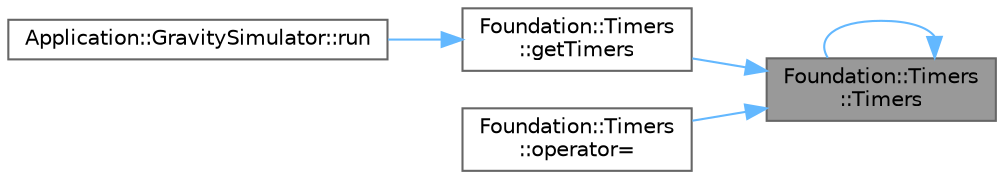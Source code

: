 digraph "Foundation::Timers::Timers"
{
 // LATEX_PDF_SIZE
  bgcolor="transparent";
  edge [fontname=Helvetica,fontsize=10,labelfontname=Helvetica,labelfontsize=10];
  node [fontname=Helvetica,fontsize=10,shape=box,height=0.2,width=0.4];
  rankdir="RL";
  Node1 [id="Node000001",label="Foundation::Timers\l::Timers",height=0.2,width=0.4,color="gray40", fillcolor="grey60", style="filled", fontcolor="black",tooltip=" "];
  Node1 -> Node2 [id="edge1_Node000001_Node000002",dir="back",color="steelblue1",style="solid",tooltip=" "];
  Node2 [id="Node000002",label="Foundation::Timers\l::getTimers",height=0.2,width=0.4,color="grey40", fillcolor="white", style="filled",URL="$class_foundation_1_1_timers.html#aa6b9c89d5453ff5239ad1f2aace4aa23",tooltip="Recupera la instancia singleton de Timers."];
  Node2 -> Node3 [id="edge2_Node000002_Node000003",dir="back",color="steelblue1",style="solid",tooltip=" "];
  Node3 [id="Node000003",label="Application::GravitySimulator::run",height=0.2,width=0.4,color="grey40", fillcolor="white", style="filled",URL="$class_application_1_1_gravity_simulator.html#a95b5ddd5a478431f60978d52093c96bb",tooltip="Ejecuta la simulación."];
  Node1 -> Node4 [id="edge3_Node000001_Node000004",dir="back",color="steelblue1",style="solid",tooltip=" "];
  Node4 [id="Node000004",label="Foundation::Timers\l::operator=",height=0.2,width=0.4,color="grey40", fillcolor="white", style="filled",URL="$class_foundation_1_1_timers.html#a6548c829ad92e5c69bc07263c04aa05d",tooltip=" "];
  Node1 -> Node1 [id="edge4_Node000001_Node000001",dir="back",color="steelblue1",style="solid",tooltip=" "];
}
